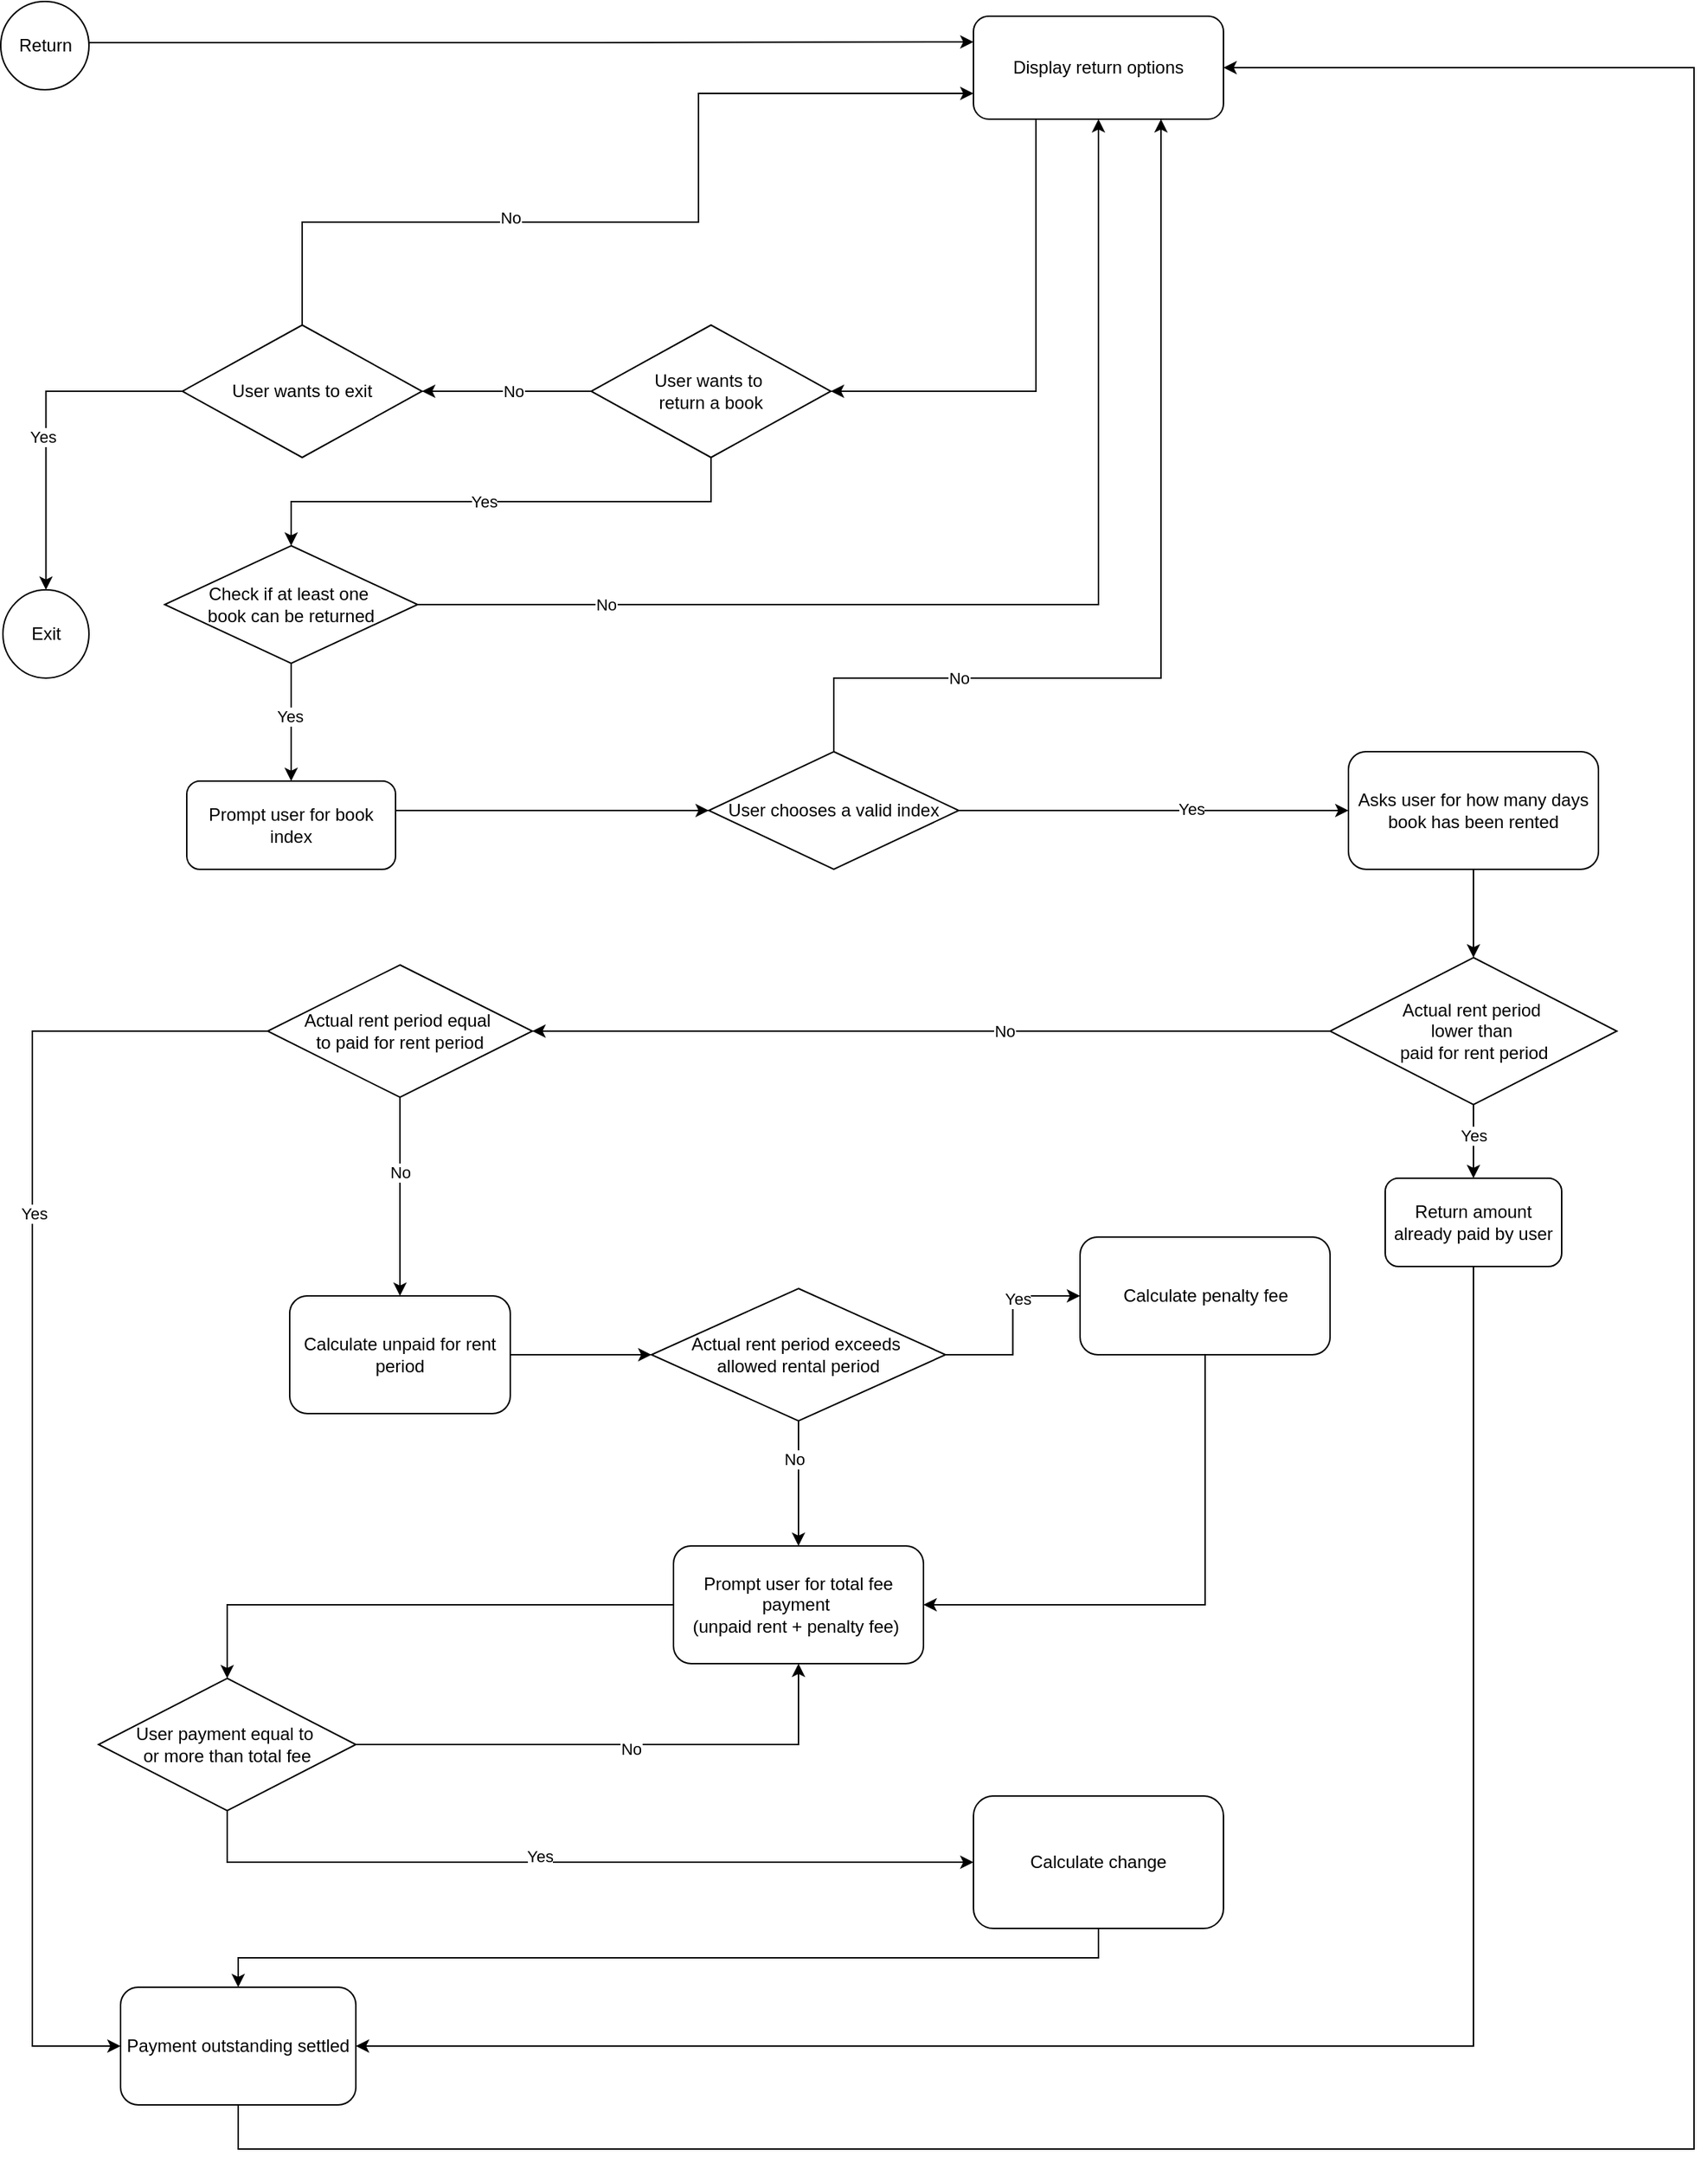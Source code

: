 <mxfile version="24.2.8" type="device">
  <diagram name="Page-1" id="TVMnE7DYtcwOSqiMBGxv">
    <mxGraphModel dx="1357" dy="843" grid="1" gridSize="10" guides="1" tooltips="1" connect="1" arrows="1" fold="1" page="1" pageScale="1" pageWidth="850" pageHeight="1100" math="0" shadow="0">
      <root>
        <mxCell id="0" />
        <mxCell id="1" parent="0" />
        <mxCell id="Mh70MnB431RgSZ5SsmE1-3" style="edgeStyle=orthogonalEdgeStyle;rounded=0;orthogonalLoop=1;jettySize=auto;html=1;exitX=1;exitY=0.5;exitDx=0;exitDy=0;entryX=0;entryY=0.5;entryDx=0;entryDy=0;" parent="1" source="Rw_ZjcvUHzCT5t_uzYJH-18" target="Mh70MnB431RgSZ5SsmE1-2" edge="1">
          <mxGeometry relative="1" as="geometry">
            <mxPoint x="420" y="420" as="sourcePoint" />
            <Array as="points">
              <mxPoint x="520" y="610" />
              <mxPoint x="520" y="610" />
            </Array>
          </mxGeometry>
        </mxCell>
        <mxCell id="Mh70MnB431RgSZ5SsmE1-5" style="edgeStyle=orthogonalEdgeStyle;rounded=0;orthogonalLoop=1;jettySize=auto;html=1;entryX=0;entryY=0.5;entryDx=0;entryDy=0;" parent="1" source="Mh70MnB431RgSZ5SsmE1-2" target="UnbhE5AMGjcurkw-3RXu-7" edge="1">
          <mxGeometry relative="1" as="geometry">
            <mxPoint x="680" y="580" as="targetPoint" />
          </mxGeometry>
        </mxCell>
        <mxCell id="Mh70MnB431RgSZ5SsmE1-6" value="Yes" style="edgeLabel;html=1;align=center;verticalAlign=middle;resizable=0;points=[];" parent="Mh70MnB431RgSZ5SsmE1-5" vertex="1" connectable="0">
          <mxGeometry x="0.189" y="1" relative="1" as="geometry">
            <mxPoint as="offset" />
          </mxGeometry>
        </mxCell>
        <mxCell id="Rw_ZjcvUHzCT5t_uzYJH-22" style="edgeStyle=orthogonalEdgeStyle;rounded=0;orthogonalLoop=1;jettySize=auto;html=1;entryX=0.75;entryY=1;entryDx=0;entryDy=0;exitX=0.5;exitY=0;exitDx=0;exitDy=0;" parent="1" source="Mh70MnB431RgSZ5SsmE1-2" target="Mh70MnB431RgSZ5SsmE1-19" edge="1">
          <mxGeometry relative="1" as="geometry">
            <Array as="points">
              <mxPoint x="615" y="520" />
              <mxPoint x="838" y="520" />
            </Array>
          </mxGeometry>
        </mxCell>
        <mxCell id="Rw_ZjcvUHzCT5t_uzYJH-23" value="No" style="edgeLabel;html=1;align=center;verticalAlign=middle;resizable=0;points=[];" parent="Rw_ZjcvUHzCT5t_uzYJH-22" vertex="1" connectable="0">
          <mxGeometry x="-0.449" y="-5" relative="1" as="geometry">
            <mxPoint x="-45" y="-5" as="offset" />
          </mxGeometry>
        </mxCell>
        <mxCell id="Mh70MnB431RgSZ5SsmE1-2" value="User chooses a valid index" style="rhombus;whiteSpace=wrap;html=1;" parent="1" vertex="1">
          <mxGeometry x="530" y="570" width="170" height="80" as="geometry" />
        </mxCell>
        <mxCell id="Mh70MnB431RgSZ5SsmE1-13" style="edgeStyle=orthogonalEdgeStyle;rounded=0;orthogonalLoop=1;jettySize=auto;html=1;entryX=0.5;entryY=0;entryDx=0;entryDy=0;" parent="1" source="Mh70MnB431RgSZ5SsmE1-7" target="Mh70MnB431RgSZ5SsmE1-12" edge="1">
          <mxGeometry relative="1" as="geometry" />
        </mxCell>
        <mxCell id="Mh70MnB431RgSZ5SsmE1-14" value="Yes" style="edgeLabel;html=1;align=center;verticalAlign=middle;resizable=0;points=[];" parent="Mh70MnB431RgSZ5SsmE1-13" vertex="1" connectable="0">
          <mxGeometry x="-0.161" relative="1" as="geometry">
            <mxPoint as="offset" />
          </mxGeometry>
        </mxCell>
        <mxCell id="UnbhE5AMGjcurkw-3RXu-10" style="edgeStyle=orthogonalEdgeStyle;rounded=0;orthogonalLoop=1;jettySize=auto;html=1;entryX=1;entryY=0.5;entryDx=0;entryDy=0;" parent="1" source="Mh70MnB431RgSZ5SsmE1-7" target="Rw_ZjcvUHzCT5t_uzYJH-25" edge="1">
          <mxGeometry relative="1" as="geometry">
            <mxPoint x="497.5" y="760" as="targetPoint" />
          </mxGeometry>
        </mxCell>
        <mxCell id="UnbhE5AMGjcurkw-3RXu-11" value="No" style="edgeLabel;html=1;align=center;verticalAlign=middle;resizable=0;points=[];" parent="UnbhE5AMGjcurkw-3RXu-10" vertex="1" connectable="0">
          <mxGeometry x="-0.179" relative="1" as="geometry">
            <mxPoint x="1" as="offset" />
          </mxGeometry>
        </mxCell>
        <mxCell id="Mh70MnB431RgSZ5SsmE1-7" value="Actual rent period&amp;nbsp;&lt;div&gt;lower&amp;nbsp;&lt;span style=&quot;background-color: initial;&quot;&gt;than&amp;nbsp;&lt;/span&gt;&lt;div&gt;paid for rent period&lt;/div&gt;&lt;/div&gt;" style="rhombus;whiteSpace=wrap;html=1;" parent="1" vertex="1">
          <mxGeometry x="952.5" y="710" width="195" height="100" as="geometry" />
        </mxCell>
        <mxCell id="Mh70MnB431RgSZ5SsmE1-16" style="edgeStyle=orthogonalEdgeStyle;rounded=0;orthogonalLoop=1;jettySize=auto;html=1;entryX=1;entryY=0.5;entryDx=0;entryDy=0;" parent="1" source="Mh70MnB431RgSZ5SsmE1-12" target="Rw_ZjcvUHzCT5t_uzYJH-28" edge="1">
          <mxGeometry relative="1" as="geometry">
            <Array as="points">
              <mxPoint x="1050" y="1450" />
            </Array>
            <mxPoint x="420" y="1010" as="targetPoint" />
          </mxGeometry>
        </mxCell>
        <mxCell id="Mh70MnB431RgSZ5SsmE1-12" value="Return amount already paid by user" style="rounded=1;whiteSpace=wrap;html=1;" parent="1" vertex="1">
          <mxGeometry x="990" y="860" width="120" height="60" as="geometry" />
        </mxCell>
        <mxCell id="Mh70MnB431RgSZ5SsmE1-20" style="edgeStyle=orthogonalEdgeStyle;rounded=0;orthogonalLoop=1;jettySize=auto;html=1;exitX=0.5;exitY=1;exitDx=0;exitDy=0;entryX=0.5;entryY=0;entryDx=0;entryDy=0;" parent="1" source="Rw_ZjcvUHzCT5t_uzYJH-4" target="UnbhE5AMGjcurkw-3RXu-1" edge="1">
          <mxGeometry relative="1" as="geometry">
            <mxPoint x="420" y="360" as="targetPoint" />
          </mxGeometry>
        </mxCell>
        <mxCell id="Rw_ZjcvUHzCT5t_uzYJH-6" value="Yes" style="edgeLabel;html=1;align=center;verticalAlign=middle;resizable=0;points=[];" parent="Mh70MnB431RgSZ5SsmE1-20" vertex="1" connectable="0">
          <mxGeometry x="0.067" relative="1" as="geometry">
            <mxPoint as="offset" />
          </mxGeometry>
        </mxCell>
        <mxCell id="Mh70MnB431RgSZ5SsmE1-19" value="Display return options" style="rounded=1;whiteSpace=wrap;html=1;" parent="1" vertex="1">
          <mxGeometry x="710" y="70" width="170" height="70" as="geometry" />
        </mxCell>
        <mxCell id="Rw_ZjcvUHzCT5t_uzYJH-14" style="edgeStyle=orthogonalEdgeStyle;rounded=0;orthogonalLoop=1;jettySize=auto;html=1;exitX=1;exitY=0.5;exitDx=0;exitDy=0;entryX=0;entryY=0.25;entryDx=0;entryDy=0;" parent="1" source="Mh70MnB431RgSZ5SsmE1-22" target="Mh70MnB431RgSZ5SsmE1-19" edge="1">
          <mxGeometry relative="1" as="geometry">
            <Array as="points">
              <mxPoint x="109" y="88" />
              <mxPoint x="455" y="88" />
            </Array>
          </mxGeometry>
        </mxCell>
        <mxCell id="Mh70MnB431RgSZ5SsmE1-22" value="Return" style="ellipse;whiteSpace=wrap;html=1;" parent="1" vertex="1">
          <mxGeometry x="48.5" y="60" width="60" height="60" as="geometry" />
        </mxCell>
        <mxCell id="Rw_ZjcvUHzCT5t_uzYJH-53" style="edgeStyle=orthogonalEdgeStyle;rounded=0;orthogonalLoop=1;jettySize=auto;html=1;entryX=0.5;entryY=0;entryDx=0;entryDy=0;exitX=0.5;exitY=1;exitDx=0;exitDy=0;" parent="1" source="Mh70MnB431RgSZ5SsmE1-37" target="Rw_ZjcvUHzCT5t_uzYJH-28" edge="1">
          <mxGeometry relative="1" as="geometry" />
        </mxCell>
        <mxCell id="Mh70MnB431RgSZ5SsmE1-37" value="Calculate change" style="rounded=1;whiteSpace=wrap;html=1;" parent="1" vertex="1">
          <mxGeometry x="710" y="1280" width="170" height="90" as="geometry" />
        </mxCell>
        <mxCell id="UnbhE5AMGjcurkw-3RXu-2" style="edgeStyle=orthogonalEdgeStyle;rounded=0;orthogonalLoop=1;jettySize=auto;html=1;entryX=0.5;entryY=1;entryDx=0;entryDy=0;exitX=1;exitY=0.5;exitDx=0;exitDy=0;" parent="1" edge="1" target="Mh70MnB431RgSZ5SsmE1-19" source="UnbhE5AMGjcurkw-3RXu-1">
          <mxGeometry relative="1" as="geometry">
            <mxPoint x="460" y="460" as="sourcePoint" />
            <mxPoint x="797.5" y="240" as="targetPoint" />
          </mxGeometry>
        </mxCell>
        <mxCell id="UnbhE5AMGjcurkw-3RXu-3" value="No" style="edgeLabel;html=1;align=center;verticalAlign=middle;resizable=0;points=[];" parent="UnbhE5AMGjcurkw-3RXu-2" vertex="1" connectable="0">
          <mxGeometry x="-0.155" y="2" relative="1" as="geometry">
            <mxPoint x="-207" y="2" as="offset" />
          </mxGeometry>
        </mxCell>
        <mxCell id="UnbhE5AMGjcurkw-3RXu-1" value="Check if at least one&amp;nbsp;&lt;div&gt;book&amp;nbsp;&lt;span style=&quot;background-color: initial;&quot;&gt;can be returned&lt;/span&gt;&lt;/div&gt;" style="rhombus;whiteSpace=wrap;html=1;" parent="1" vertex="1">
          <mxGeometry x="160" y="430" width="172" height="80" as="geometry" />
        </mxCell>
        <mxCell id="UnbhE5AMGjcurkw-3RXu-8" style="edgeStyle=orthogonalEdgeStyle;rounded=0;orthogonalLoop=1;jettySize=auto;html=1;entryX=0.5;entryY=0;entryDx=0;entryDy=0;" parent="1" source="UnbhE5AMGjcurkw-3RXu-7" target="Mh70MnB431RgSZ5SsmE1-7" edge="1">
          <mxGeometry relative="1" as="geometry" />
        </mxCell>
        <mxCell id="UnbhE5AMGjcurkw-3RXu-7" value="Asks user for how many days book has been rented" style="rounded=1;whiteSpace=wrap;html=1;" parent="1" vertex="1">
          <mxGeometry x="965" y="570" width="170" height="80" as="geometry" />
        </mxCell>
        <mxCell id="Rw_ZjcvUHzCT5t_uzYJH-5" value="" style="edgeStyle=orthogonalEdgeStyle;rounded=0;orthogonalLoop=1;jettySize=auto;html=1;exitX=0.25;exitY=1;exitDx=0;exitDy=0;entryX=1;entryY=0.5;entryDx=0;entryDy=0;" parent="1" source="Mh70MnB431RgSZ5SsmE1-19" target="Rw_ZjcvUHzCT5t_uzYJH-4" edge="1">
          <mxGeometry relative="1" as="geometry">
            <mxPoint x="420" y="360" as="targetPoint" />
            <mxPoint x="753" y="260" as="sourcePoint" />
            <Array as="points">
              <mxPoint x="753" y="325" />
            </Array>
          </mxGeometry>
        </mxCell>
        <mxCell id="Rw_ZjcvUHzCT5t_uzYJH-10" style="edgeStyle=orthogonalEdgeStyle;rounded=0;orthogonalLoop=1;jettySize=auto;html=1;entryX=1;entryY=0.5;entryDx=0;entryDy=0;" parent="1" source="Rw_ZjcvUHzCT5t_uzYJH-4" target="Rw_ZjcvUHzCT5t_uzYJH-9" edge="1">
          <mxGeometry relative="1" as="geometry" />
        </mxCell>
        <mxCell id="Rw_ZjcvUHzCT5t_uzYJH-11" value="No" style="edgeLabel;html=1;align=center;verticalAlign=middle;resizable=0;points=[];" parent="Rw_ZjcvUHzCT5t_uzYJH-10" vertex="1" connectable="0">
          <mxGeometry x="-0.071" relative="1" as="geometry">
            <mxPoint as="offset" />
          </mxGeometry>
        </mxCell>
        <mxCell id="Rw_ZjcvUHzCT5t_uzYJH-4" value="User wants to&amp;nbsp;&lt;div&gt;return a book&lt;/div&gt;" style="rhombus;whiteSpace=wrap;html=1;" parent="1" vertex="1">
          <mxGeometry x="450" y="280" width="163" height="90" as="geometry" />
        </mxCell>
        <mxCell id="Rw_ZjcvUHzCT5t_uzYJH-12" style="edgeStyle=orthogonalEdgeStyle;rounded=0;orthogonalLoop=1;jettySize=auto;html=1;" parent="1" source="Rw_ZjcvUHzCT5t_uzYJH-9" target="Rw_ZjcvUHzCT5t_uzYJH-13" edge="1">
          <mxGeometry relative="1" as="geometry">
            <mxPoint x="301.5" y="500" as="targetPoint" />
          </mxGeometry>
        </mxCell>
        <mxCell id="Rw_ZjcvUHzCT5t_uzYJH-15" value="Yes" style="edgeLabel;html=1;align=center;verticalAlign=middle;resizable=0;points=[];" parent="Rw_ZjcvUHzCT5t_uzYJH-12" vertex="1" connectable="0">
          <mxGeometry x="0.083" y="-3" relative="1" as="geometry">
            <mxPoint as="offset" />
          </mxGeometry>
        </mxCell>
        <mxCell id="Rw_ZjcvUHzCT5t_uzYJH-16" style="edgeStyle=orthogonalEdgeStyle;rounded=0;orthogonalLoop=1;jettySize=auto;html=1;entryX=0;entryY=0.75;entryDx=0;entryDy=0;" parent="1" source="Rw_ZjcvUHzCT5t_uzYJH-9" target="Mh70MnB431RgSZ5SsmE1-19" edge="1">
          <mxGeometry relative="1" as="geometry">
            <Array as="points">
              <mxPoint x="254" y="210" />
              <mxPoint x="523" y="210" />
              <mxPoint x="523" y="123" />
            </Array>
          </mxGeometry>
        </mxCell>
        <mxCell id="Rw_ZjcvUHzCT5t_uzYJH-17" value="No" style="edgeLabel;html=1;align=center;verticalAlign=middle;resizable=0;points=[];" parent="Rw_ZjcvUHzCT5t_uzYJH-16" vertex="1" connectable="0">
          <mxGeometry x="-0.356" y="4" relative="1" as="geometry">
            <mxPoint x="14" y="1" as="offset" />
          </mxGeometry>
        </mxCell>
        <mxCell id="Rw_ZjcvUHzCT5t_uzYJH-9" value="User wants to exit" style="rhombus;whiteSpace=wrap;html=1;" parent="1" vertex="1">
          <mxGeometry x="172" y="280" width="163" height="90" as="geometry" />
        </mxCell>
        <mxCell id="Rw_ZjcvUHzCT5t_uzYJH-13" value="Exit" style="ellipse;whiteSpace=wrap;html=1;" parent="1" vertex="1">
          <mxGeometry x="50" y="460" width="58.5" height="60" as="geometry" />
        </mxCell>
        <mxCell id="Rw_ZjcvUHzCT5t_uzYJH-19" value="" style="edgeStyle=orthogonalEdgeStyle;rounded=0;orthogonalLoop=1;jettySize=auto;html=1;exitX=0.5;exitY=1;exitDx=0;exitDy=0;entryX=0.5;entryY=0;entryDx=0;entryDy=0;" parent="1" source="UnbhE5AMGjcurkw-3RXu-1" target="Rw_ZjcvUHzCT5t_uzYJH-18" edge="1">
          <mxGeometry relative="1" as="geometry">
            <mxPoint x="420" y="500" as="sourcePoint" />
            <mxPoint x="640" y="610" as="targetPoint" />
          </mxGeometry>
        </mxCell>
        <mxCell id="Rw_ZjcvUHzCT5t_uzYJH-21" value="Yes" style="edgeLabel;html=1;align=center;verticalAlign=middle;resizable=0;points=[];" parent="Rw_ZjcvUHzCT5t_uzYJH-19" vertex="1" connectable="0">
          <mxGeometry x="-0.1" y="-1" relative="1" as="geometry">
            <mxPoint as="offset" />
          </mxGeometry>
        </mxCell>
        <mxCell id="Rw_ZjcvUHzCT5t_uzYJH-18" value="Prompt user for book index" style="rounded=1;whiteSpace=wrap;html=1;" parent="1" vertex="1">
          <mxGeometry x="175" y="590" width="142" height="60" as="geometry" />
        </mxCell>
        <mxCell id="Rw_ZjcvUHzCT5t_uzYJH-26" style="edgeStyle=orthogonalEdgeStyle;rounded=0;orthogonalLoop=1;jettySize=auto;html=1;entryX=0;entryY=0.5;entryDx=0;entryDy=0;" parent="1" source="Rw_ZjcvUHzCT5t_uzYJH-25" target="Rw_ZjcvUHzCT5t_uzYJH-28" edge="1">
          <mxGeometry relative="1" as="geometry">
            <mxPoint x="320" y="1060" as="targetPoint" />
            <Array as="points">
              <mxPoint x="70" y="760" />
              <mxPoint x="70" y="1450" />
            </Array>
          </mxGeometry>
        </mxCell>
        <mxCell id="Rw_ZjcvUHzCT5t_uzYJH-27" value="Yes" style="edgeLabel;html=1;align=center;verticalAlign=middle;resizable=0;points=[];" parent="Rw_ZjcvUHzCT5t_uzYJH-26" vertex="1" connectable="0">
          <mxGeometry x="-0.377" y="1" relative="1" as="geometry">
            <mxPoint as="offset" />
          </mxGeometry>
        </mxCell>
        <mxCell id="Rw_ZjcvUHzCT5t_uzYJH-32" style="edgeStyle=orthogonalEdgeStyle;rounded=0;orthogonalLoop=1;jettySize=auto;html=1;entryX=0.5;entryY=0;entryDx=0;entryDy=0;" parent="1" source="Rw_ZjcvUHzCT5t_uzYJH-25" target="Rw_ZjcvUHzCT5t_uzYJH-29" edge="1">
          <mxGeometry relative="1" as="geometry" />
        </mxCell>
        <mxCell id="Rw_ZjcvUHzCT5t_uzYJH-33" value="No" style="edgeLabel;html=1;align=center;verticalAlign=middle;resizable=0;points=[];" parent="Rw_ZjcvUHzCT5t_uzYJH-32" vertex="1" connectable="0">
          <mxGeometry x="-0.248" relative="1" as="geometry">
            <mxPoint as="offset" />
          </mxGeometry>
        </mxCell>
        <mxCell id="Rw_ZjcvUHzCT5t_uzYJH-25" value="Actual rent period equal&amp;nbsp;&lt;div&gt;to paid for rent period&lt;/div&gt;" style="rhombus;whiteSpace=wrap;html=1;" parent="1" vertex="1">
          <mxGeometry x="230" y="715" width="180" height="90" as="geometry" />
        </mxCell>
        <mxCell id="Rw_ZjcvUHzCT5t_uzYJH-34" style="edgeStyle=orthogonalEdgeStyle;rounded=0;orthogonalLoop=1;jettySize=auto;html=1;entryX=0;entryY=0.5;entryDx=0;entryDy=0;" parent="1" source="Rw_ZjcvUHzCT5t_uzYJH-29" target="Rw_ZjcvUHzCT5t_uzYJH-35" edge="1">
          <mxGeometry relative="1" as="geometry">
            <mxPoint x="560" y="900" as="targetPoint" />
          </mxGeometry>
        </mxCell>
        <mxCell id="Rw_ZjcvUHzCT5t_uzYJH-29" value="Calculate unpaid for rent period" style="rounded=1;whiteSpace=wrap;html=1;" parent="1" vertex="1">
          <mxGeometry x="245" y="940" width="150" height="80" as="geometry" />
        </mxCell>
        <mxCell id="Rw_ZjcvUHzCT5t_uzYJH-43" style="edgeStyle=orthogonalEdgeStyle;rounded=0;orthogonalLoop=1;jettySize=auto;html=1;entryX=1;entryY=0.5;entryDx=0;entryDy=0;exitX=0.5;exitY=1;exitDx=0;exitDy=0;" parent="1" source="Rw_ZjcvUHzCT5t_uzYJH-31" target="Rw_ZjcvUHzCT5t_uzYJH-37" edge="1">
          <mxGeometry relative="1" as="geometry" />
        </mxCell>
        <mxCell id="Rw_ZjcvUHzCT5t_uzYJH-31" value="Calculate penalty fee" style="rounded=1;whiteSpace=wrap;html=1;" parent="1" vertex="1">
          <mxGeometry x="782.5" y="900" width="170" height="80" as="geometry" />
        </mxCell>
        <mxCell id="Rw_ZjcvUHzCT5t_uzYJH-36" style="edgeStyle=orthogonalEdgeStyle;rounded=0;orthogonalLoop=1;jettySize=auto;html=1;" parent="1" source="Rw_ZjcvUHzCT5t_uzYJH-35" target="Rw_ZjcvUHzCT5t_uzYJH-31" edge="1">
          <mxGeometry relative="1" as="geometry" />
        </mxCell>
        <mxCell id="Rw_ZjcvUHzCT5t_uzYJH-47" value="Yes" style="edgeLabel;html=1;align=center;verticalAlign=middle;resizable=0;points=[];" parent="Rw_ZjcvUHzCT5t_uzYJH-36" vertex="1" connectable="0">
          <mxGeometry x="0.347" y="-2" relative="1" as="geometry">
            <mxPoint as="offset" />
          </mxGeometry>
        </mxCell>
        <mxCell id="Rw_ZjcvUHzCT5t_uzYJH-42" style="edgeStyle=orthogonalEdgeStyle;rounded=0;orthogonalLoop=1;jettySize=auto;html=1;entryX=0.5;entryY=0;entryDx=0;entryDy=0;" parent="1" source="Rw_ZjcvUHzCT5t_uzYJH-35" target="Rw_ZjcvUHzCT5t_uzYJH-37" edge="1">
          <mxGeometry relative="1" as="geometry" />
        </mxCell>
        <mxCell id="Rw_ZjcvUHzCT5t_uzYJH-46" value="No" style="edgeLabel;html=1;align=center;verticalAlign=middle;resizable=0;points=[];" parent="Rw_ZjcvUHzCT5t_uzYJH-42" vertex="1" connectable="0">
          <mxGeometry x="-0.394" y="-3" relative="1" as="geometry">
            <mxPoint as="offset" />
          </mxGeometry>
        </mxCell>
        <mxCell id="Rw_ZjcvUHzCT5t_uzYJH-35" value="Actual rent period exceeds&amp;nbsp;&lt;div&gt;allowed rental period&lt;/div&gt;" style="rhombus;whiteSpace=wrap;html=1;" parent="1" vertex="1">
          <mxGeometry x="491" y="935" width="200" height="90" as="geometry" />
        </mxCell>
        <mxCell id="Rw_ZjcvUHzCT5t_uzYJH-45" style="edgeStyle=orthogonalEdgeStyle;rounded=0;orthogonalLoop=1;jettySize=auto;html=1;entryX=0.5;entryY=0;entryDx=0;entryDy=0;" parent="1" source="Rw_ZjcvUHzCT5t_uzYJH-37" target="Rw_ZjcvUHzCT5t_uzYJH-39" edge="1">
          <mxGeometry relative="1" as="geometry" />
        </mxCell>
        <mxCell id="Rw_ZjcvUHzCT5t_uzYJH-37" value="Prompt user for total fee payment&amp;nbsp;&lt;div&gt;(unpaid rent + penalty fee)&amp;nbsp;&lt;/div&gt;" style="rounded=1;whiteSpace=wrap;html=1;" parent="1" vertex="1">
          <mxGeometry x="506" y="1110" width="170" height="80" as="geometry" />
        </mxCell>
        <mxCell id="Rw_ZjcvUHzCT5t_uzYJH-49" style="edgeStyle=orthogonalEdgeStyle;rounded=0;orthogonalLoop=1;jettySize=auto;html=1;entryX=0;entryY=0.5;entryDx=0;entryDy=0;exitX=0.5;exitY=1;exitDx=0;exitDy=0;" parent="1" source="Rw_ZjcvUHzCT5t_uzYJH-39" target="Mh70MnB431RgSZ5SsmE1-37" edge="1">
          <mxGeometry relative="1" as="geometry" />
        </mxCell>
        <mxCell id="Rw_ZjcvUHzCT5t_uzYJH-50" value="Yes" style="edgeLabel;html=1;align=center;verticalAlign=middle;resizable=0;points=[];" parent="Rw_ZjcvUHzCT5t_uzYJH-49" vertex="1" connectable="0">
          <mxGeometry x="-0.09" y="4" relative="1" as="geometry">
            <mxPoint as="offset" />
          </mxGeometry>
        </mxCell>
        <mxCell id="Rw_ZjcvUHzCT5t_uzYJH-51" style="edgeStyle=orthogonalEdgeStyle;rounded=0;orthogonalLoop=1;jettySize=auto;html=1;entryX=0.5;entryY=1;entryDx=0;entryDy=0;exitX=1;exitY=0.5;exitDx=0;exitDy=0;" parent="1" source="Rw_ZjcvUHzCT5t_uzYJH-39" target="Rw_ZjcvUHzCT5t_uzYJH-37" edge="1">
          <mxGeometry relative="1" as="geometry" />
        </mxCell>
        <mxCell id="Rw_ZjcvUHzCT5t_uzYJH-52" value="No" style="edgeLabel;html=1;align=center;verticalAlign=middle;resizable=0;points=[];" parent="Rw_ZjcvUHzCT5t_uzYJH-51" vertex="1" connectable="0">
          <mxGeometry x="0.048" y="-3" relative="1" as="geometry">
            <mxPoint as="offset" />
          </mxGeometry>
        </mxCell>
        <mxCell id="Rw_ZjcvUHzCT5t_uzYJH-39" value="User payment equal to&amp;nbsp;&lt;div&gt;or more than total fee&lt;/div&gt;" style="rhombus;whiteSpace=wrap;html=1;" parent="1" vertex="1">
          <mxGeometry x="115" y="1200" width="175" height="90" as="geometry" />
        </mxCell>
        <mxCell id="Rw_ZjcvUHzCT5t_uzYJH-54" style="edgeStyle=orthogonalEdgeStyle;rounded=0;orthogonalLoop=1;jettySize=auto;html=1;entryX=1;entryY=0.5;entryDx=0;entryDy=0;exitX=0.5;exitY=1;exitDx=0;exitDy=0;" parent="1" source="Rw_ZjcvUHzCT5t_uzYJH-28" target="Mh70MnB431RgSZ5SsmE1-19" edge="1">
          <mxGeometry relative="1" as="geometry">
            <Array as="points">
              <mxPoint x="210" y="1520" />
              <mxPoint x="1200" y="1520" />
              <mxPoint x="1200" y="105" />
            </Array>
          </mxGeometry>
        </mxCell>
        <mxCell id="Rw_ZjcvUHzCT5t_uzYJH-28" value="Payment outstanding settled" style="rounded=1;whiteSpace=wrap;html=1;" parent="1" vertex="1">
          <mxGeometry x="130" y="1410" width="160" height="80" as="geometry" />
        </mxCell>
      </root>
    </mxGraphModel>
  </diagram>
</mxfile>
